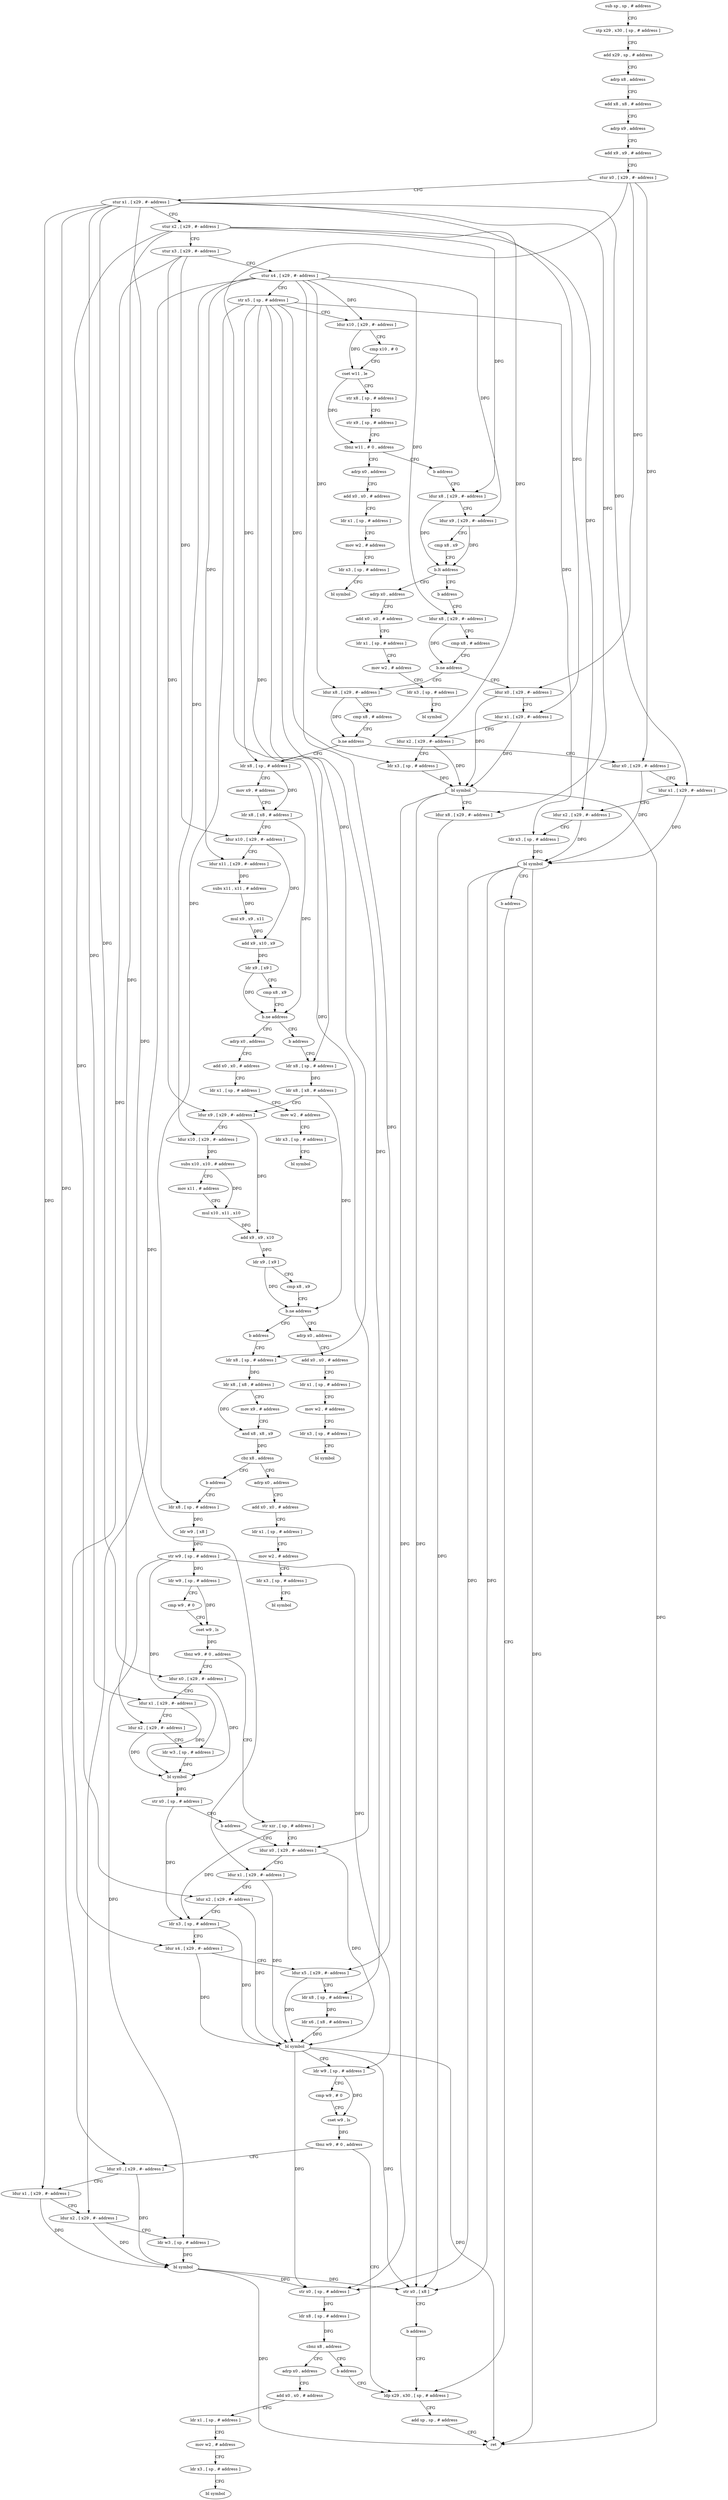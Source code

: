 digraph "func" {
"4264116" [label = "sub sp , sp , # address" ]
"4264120" [label = "stp x29 , x30 , [ sp , # address ]" ]
"4264124" [label = "add x29 , sp , # address" ]
"4264128" [label = "adrp x8 , address" ]
"4264132" [label = "add x8 , x8 , # address" ]
"4264136" [label = "adrp x9 , address" ]
"4264140" [label = "add x9 , x9 , # address" ]
"4264144" [label = "stur x0 , [ x29 , #- address ]" ]
"4264148" [label = "stur x1 , [ x29 , #- address ]" ]
"4264152" [label = "stur x2 , [ x29 , #- address ]" ]
"4264156" [label = "stur x3 , [ x29 , #- address ]" ]
"4264160" [label = "stur x4 , [ x29 , #- address ]" ]
"4264164" [label = "str x5 , [ sp , # address ]" ]
"4264168" [label = "ldur x10 , [ x29 , #- address ]" ]
"4264172" [label = "cmp x10 , # 0" ]
"4264176" [label = "cset w11 , le" ]
"4264180" [label = "str x8 , [ sp , # address ]" ]
"4264184" [label = "str x9 , [ sp , # address ]" ]
"4264188" [label = "tbnz w11 , # 0 , address" ]
"4264196" [label = "adrp x0 , address" ]
"4264192" [label = "b address" ]
"4264200" [label = "add x0 , x0 , # address" ]
"4264204" [label = "ldr x1 , [ sp , # address ]" ]
"4264208" [label = "mov w2 , # address" ]
"4264212" [label = "ldr x3 , [ sp , # address ]" ]
"4264216" [label = "bl symbol" ]
"4264220" [label = "ldur x8 , [ x29 , #- address ]" ]
"4264224" [label = "ldur x9 , [ x29 , #- address ]" ]
"4264228" [label = "cmp x8 , x9" ]
"4264232" [label = "b.lt address" ]
"4264240" [label = "adrp x0 , address" ]
"4264236" [label = "b address" ]
"4264244" [label = "add x0 , x0 , # address" ]
"4264248" [label = "ldr x1 , [ sp , # address ]" ]
"4264252" [label = "mov w2 , # address" ]
"4264256" [label = "ldr x3 , [ sp , # address ]" ]
"4264260" [label = "bl symbol" ]
"4264264" [label = "ldur x8 , [ x29 , #- address ]" ]
"4264268" [label = "cmp x8 , # address" ]
"4264272" [label = "b.ne address" ]
"4264308" [label = "ldur x8 , [ x29 , #- address ]" ]
"4264276" [label = "ldur x0 , [ x29 , #- address ]" ]
"4264312" [label = "cmp x8 , # address" ]
"4264316" [label = "b.ne address" ]
"4264344" [label = "ldr x8 , [ sp , # address ]" ]
"4264320" [label = "ldur x0 , [ x29 , #- address ]" ]
"4264280" [label = "ldur x1 , [ x29 , #- address ]" ]
"4264284" [label = "ldur x2 , [ x29 , #- address ]" ]
"4264288" [label = "ldr x3 , [ sp , # address ]" ]
"4264292" [label = "bl symbol" ]
"4264296" [label = "ldur x8 , [ x29 , #- address ]" ]
"4264300" [label = "str x0 , [ x8 ]" ]
"4264304" [label = "b address" ]
"4264708" [label = "ldp x29 , x30 , [ sp , # address ]" ]
"4264348" [label = "mov x9 , # address" ]
"4264352" [label = "ldr x8 , [ x8 , # address ]" ]
"4264356" [label = "ldur x10 , [ x29 , #- address ]" ]
"4264360" [label = "ldur x11 , [ x29 , #- address ]" ]
"4264364" [label = "subs x11 , x11 , # address" ]
"4264368" [label = "mul x9 , x9 , x11" ]
"4264372" [label = "add x9 , x10 , x9" ]
"4264376" [label = "ldr x9 , [ x9 ]" ]
"4264380" [label = "cmp x8 , x9" ]
"4264384" [label = "b.ne address" ]
"4264392" [label = "adrp x0 , address" ]
"4264388" [label = "b address" ]
"4264324" [label = "ldur x1 , [ x29 , #- address ]" ]
"4264328" [label = "ldur x2 , [ x29 , #- address ]" ]
"4264332" [label = "ldr x3 , [ sp , # address ]" ]
"4264336" [label = "bl symbol" ]
"4264340" [label = "b address" ]
"4264712" [label = "add sp , sp , # address" ]
"4264716" [label = "ret" ]
"4264396" [label = "add x0 , x0 , # address" ]
"4264400" [label = "ldr x1 , [ sp , # address ]" ]
"4264404" [label = "mov w2 , # address" ]
"4264408" [label = "ldr x3 , [ sp , # address ]" ]
"4264412" [label = "bl symbol" ]
"4264416" [label = "ldr x8 , [ sp , # address ]" ]
"4264420" [label = "ldr x8 , [ x8 , # address ]" ]
"4264424" [label = "ldur x9 , [ x29 , #- address ]" ]
"4264428" [label = "ldur x10 , [ x29 , #- address ]" ]
"4264432" [label = "subs x10 , x10 , # address" ]
"4264436" [label = "mov x11 , # address" ]
"4264440" [label = "mul x10 , x11 , x10" ]
"4264444" [label = "add x9 , x9 , x10" ]
"4264448" [label = "ldr x9 , [ x9 ]" ]
"4264452" [label = "cmp x8 , x9" ]
"4264456" [label = "b.ne address" ]
"4264464" [label = "adrp x0 , address" ]
"4264460" [label = "b address" ]
"4264468" [label = "add x0 , x0 , # address" ]
"4264472" [label = "ldr x1 , [ sp , # address ]" ]
"4264476" [label = "mov w2 , # address" ]
"4264480" [label = "ldr x3 , [ sp , # address ]" ]
"4264484" [label = "bl symbol" ]
"4264488" [label = "ldr x8 , [ sp , # address ]" ]
"4264492" [label = "ldr x8 , [ x8 , # address ]" ]
"4264496" [label = "mov x9 , # address" ]
"4264500" [label = "and x8 , x8 , x9" ]
"4264504" [label = "cbz x8 , address" ]
"4264512" [label = "adrp x0 , address" ]
"4264508" [label = "b address" ]
"4264516" [label = "add x0 , x0 , # address" ]
"4264520" [label = "ldr x1 , [ sp , # address ]" ]
"4264524" [label = "mov w2 , # address" ]
"4264528" [label = "ldr x3 , [ sp , # address ]" ]
"4264532" [label = "bl symbol" ]
"4264536" [label = "ldr x8 , [ sp , # address ]" ]
"4264540" [label = "ldr w9 , [ x8 ]" ]
"4264544" [label = "str w9 , [ sp , # address ]" ]
"4264548" [label = "ldr w9 , [ sp , # address ]" ]
"4264552" [label = "cmp w9 , # 0" ]
"4264556" [label = "cset w9 , ls" ]
"4264560" [label = "tbnz w9 , # 0 , address" ]
"4264592" [label = "str xzr , [ sp , # address ]" ]
"4264564" [label = "ldur x0 , [ x29 , #- address ]" ]
"4264596" [label = "ldur x0 , [ x29 , #- address ]" ]
"4264568" [label = "ldur x1 , [ x29 , #- address ]" ]
"4264572" [label = "ldur x2 , [ x29 , #- address ]" ]
"4264576" [label = "ldr w3 , [ sp , # address ]" ]
"4264580" [label = "bl symbol" ]
"4264584" [label = "str x0 , [ sp , # address ]" ]
"4264588" [label = "b address" ]
"4264648" [label = "ldur x0 , [ x29 , #- address ]" ]
"4264652" [label = "ldur x1 , [ x29 , #- address ]" ]
"4264656" [label = "ldur x2 , [ x29 , #- address ]" ]
"4264660" [label = "ldr w3 , [ sp , # address ]" ]
"4264664" [label = "bl symbol" ]
"4264668" [label = "str x0 , [ sp , # address ]" ]
"4264672" [label = "ldr x8 , [ sp , # address ]" ]
"4264676" [label = "cbnz x8 , address" ]
"4264684" [label = "adrp x0 , address" ]
"4264680" [label = "b address" ]
"4264600" [label = "ldur x1 , [ x29 , #- address ]" ]
"4264604" [label = "ldur x2 , [ x29 , #- address ]" ]
"4264608" [label = "ldr x3 , [ sp , # address ]" ]
"4264612" [label = "ldur x4 , [ x29 , #- address ]" ]
"4264616" [label = "ldur x5 , [ x29 , #- address ]" ]
"4264620" [label = "ldr x8 , [ sp , # address ]" ]
"4264624" [label = "ldr x6 , [ x8 , # address ]" ]
"4264628" [label = "bl symbol" ]
"4264632" [label = "ldr w9 , [ sp , # address ]" ]
"4264636" [label = "cmp w9 , # 0" ]
"4264640" [label = "cset w9 , ls" ]
"4264644" [label = "tbnz w9 , # 0 , address" ]
"4264688" [label = "add x0 , x0 , # address" ]
"4264692" [label = "ldr x1 , [ sp , # address ]" ]
"4264696" [label = "mov w2 , # address" ]
"4264700" [label = "ldr x3 , [ sp , # address ]" ]
"4264704" [label = "bl symbol" ]
"4264116" -> "4264120" [ label = "CFG" ]
"4264120" -> "4264124" [ label = "CFG" ]
"4264124" -> "4264128" [ label = "CFG" ]
"4264128" -> "4264132" [ label = "CFG" ]
"4264132" -> "4264136" [ label = "CFG" ]
"4264136" -> "4264140" [ label = "CFG" ]
"4264140" -> "4264144" [ label = "CFG" ]
"4264144" -> "4264148" [ label = "CFG" ]
"4264144" -> "4264276" [ label = "DFG" ]
"4264144" -> "4264320" [ label = "DFG" ]
"4264144" -> "4264596" [ label = "DFG" ]
"4264148" -> "4264152" [ label = "CFG" ]
"4264148" -> "4264280" [ label = "DFG" ]
"4264148" -> "4264296" [ label = "DFG" ]
"4264148" -> "4264324" [ label = "DFG" ]
"4264148" -> "4264564" [ label = "DFG" ]
"4264148" -> "4264568" [ label = "DFG" ]
"4264148" -> "4264600" [ label = "DFG" ]
"4264148" -> "4264648" [ label = "DFG" ]
"4264148" -> "4264652" [ label = "DFG" ]
"4264152" -> "4264156" [ label = "CFG" ]
"4264152" -> "4264220" [ label = "DFG" ]
"4264152" -> "4264284" [ label = "DFG" ]
"4264152" -> "4264328" [ label = "DFG" ]
"4264152" -> "4264572" [ label = "DFG" ]
"4264152" -> "4264604" [ label = "DFG" ]
"4264156" -> "4264160" [ label = "CFG" ]
"4264156" -> "4264356" [ label = "DFG" ]
"4264156" -> "4264424" [ label = "DFG" ]
"4264156" -> "4264612" [ label = "DFG" ]
"4264160" -> "4264164" [ label = "CFG" ]
"4264160" -> "4264168" [ label = "DFG" ]
"4264160" -> "4264224" [ label = "DFG" ]
"4264160" -> "4264264" [ label = "DFG" ]
"4264160" -> "4264308" [ label = "DFG" ]
"4264160" -> "4264360" [ label = "DFG" ]
"4264160" -> "4264428" [ label = "DFG" ]
"4264160" -> "4264616" [ label = "DFG" ]
"4264160" -> "4264656" [ label = "DFG" ]
"4264164" -> "4264168" [ label = "CFG" ]
"4264164" -> "4264288" [ label = "DFG" ]
"4264164" -> "4264344" [ label = "DFG" ]
"4264164" -> "4264332" [ label = "DFG" ]
"4264164" -> "4264416" [ label = "DFG" ]
"4264164" -> "4264488" [ label = "DFG" ]
"4264164" -> "4264536" [ label = "DFG" ]
"4264164" -> "4264620" [ label = "DFG" ]
"4264168" -> "4264172" [ label = "CFG" ]
"4264168" -> "4264176" [ label = "DFG" ]
"4264172" -> "4264176" [ label = "CFG" ]
"4264176" -> "4264180" [ label = "CFG" ]
"4264176" -> "4264188" [ label = "DFG" ]
"4264180" -> "4264184" [ label = "CFG" ]
"4264184" -> "4264188" [ label = "CFG" ]
"4264188" -> "4264196" [ label = "CFG" ]
"4264188" -> "4264192" [ label = "CFG" ]
"4264196" -> "4264200" [ label = "CFG" ]
"4264192" -> "4264220" [ label = "CFG" ]
"4264200" -> "4264204" [ label = "CFG" ]
"4264204" -> "4264208" [ label = "CFG" ]
"4264208" -> "4264212" [ label = "CFG" ]
"4264212" -> "4264216" [ label = "CFG" ]
"4264220" -> "4264224" [ label = "CFG" ]
"4264220" -> "4264232" [ label = "DFG" ]
"4264224" -> "4264228" [ label = "CFG" ]
"4264224" -> "4264232" [ label = "DFG" ]
"4264228" -> "4264232" [ label = "CFG" ]
"4264232" -> "4264240" [ label = "CFG" ]
"4264232" -> "4264236" [ label = "CFG" ]
"4264240" -> "4264244" [ label = "CFG" ]
"4264236" -> "4264264" [ label = "CFG" ]
"4264244" -> "4264248" [ label = "CFG" ]
"4264248" -> "4264252" [ label = "CFG" ]
"4264252" -> "4264256" [ label = "CFG" ]
"4264256" -> "4264260" [ label = "CFG" ]
"4264264" -> "4264268" [ label = "CFG" ]
"4264264" -> "4264272" [ label = "DFG" ]
"4264268" -> "4264272" [ label = "CFG" ]
"4264272" -> "4264308" [ label = "CFG" ]
"4264272" -> "4264276" [ label = "CFG" ]
"4264308" -> "4264312" [ label = "CFG" ]
"4264308" -> "4264316" [ label = "DFG" ]
"4264276" -> "4264280" [ label = "CFG" ]
"4264276" -> "4264292" [ label = "DFG" ]
"4264312" -> "4264316" [ label = "CFG" ]
"4264316" -> "4264344" [ label = "CFG" ]
"4264316" -> "4264320" [ label = "CFG" ]
"4264344" -> "4264348" [ label = "CFG" ]
"4264344" -> "4264352" [ label = "DFG" ]
"4264320" -> "4264324" [ label = "CFG" ]
"4264320" -> "4264336" [ label = "DFG" ]
"4264280" -> "4264284" [ label = "CFG" ]
"4264280" -> "4264292" [ label = "DFG" ]
"4264284" -> "4264288" [ label = "CFG" ]
"4264284" -> "4264292" [ label = "DFG" ]
"4264288" -> "4264292" [ label = "DFG" ]
"4264292" -> "4264296" [ label = "CFG" ]
"4264292" -> "4264300" [ label = "DFG" ]
"4264292" -> "4264716" [ label = "DFG" ]
"4264292" -> "4264668" [ label = "DFG" ]
"4264296" -> "4264300" [ label = "DFG" ]
"4264300" -> "4264304" [ label = "CFG" ]
"4264304" -> "4264708" [ label = "CFG" ]
"4264708" -> "4264712" [ label = "CFG" ]
"4264348" -> "4264352" [ label = "CFG" ]
"4264352" -> "4264356" [ label = "CFG" ]
"4264352" -> "4264384" [ label = "DFG" ]
"4264356" -> "4264360" [ label = "CFG" ]
"4264356" -> "4264372" [ label = "DFG" ]
"4264360" -> "4264364" [ label = "DFG" ]
"4264364" -> "4264368" [ label = "DFG" ]
"4264368" -> "4264372" [ label = "DFG" ]
"4264372" -> "4264376" [ label = "DFG" ]
"4264376" -> "4264380" [ label = "CFG" ]
"4264376" -> "4264384" [ label = "DFG" ]
"4264380" -> "4264384" [ label = "CFG" ]
"4264384" -> "4264392" [ label = "CFG" ]
"4264384" -> "4264388" [ label = "CFG" ]
"4264392" -> "4264396" [ label = "CFG" ]
"4264388" -> "4264416" [ label = "CFG" ]
"4264324" -> "4264328" [ label = "CFG" ]
"4264324" -> "4264336" [ label = "DFG" ]
"4264328" -> "4264332" [ label = "CFG" ]
"4264328" -> "4264336" [ label = "DFG" ]
"4264332" -> "4264336" [ label = "DFG" ]
"4264336" -> "4264340" [ label = "CFG" ]
"4264336" -> "4264300" [ label = "DFG" ]
"4264336" -> "4264716" [ label = "DFG" ]
"4264336" -> "4264668" [ label = "DFG" ]
"4264340" -> "4264708" [ label = "CFG" ]
"4264712" -> "4264716" [ label = "CFG" ]
"4264396" -> "4264400" [ label = "CFG" ]
"4264400" -> "4264404" [ label = "CFG" ]
"4264404" -> "4264408" [ label = "CFG" ]
"4264408" -> "4264412" [ label = "CFG" ]
"4264416" -> "4264420" [ label = "DFG" ]
"4264420" -> "4264424" [ label = "CFG" ]
"4264420" -> "4264456" [ label = "DFG" ]
"4264424" -> "4264428" [ label = "CFG" ]
"4264424" -> "4264444" [ label = "DFG" ]
"4264428" -> "4264432" [ label = "DFG" ]
"4264432" -> "4264436" [ label = "CFG" ]
"4264432" -> "4264440" [ label = "DFG" ]
"4264436" -> "4264440" [ label = "CFG" ]
"4264440" -> "4264444" [ label = "DFG" ]
"4264444" -> "4264448" [ label = "DFG" ]
"4264448" -> "4264452" [ label = "CFG" ]
"4264448" -> "4264456" [ label = "DFG" ]
"4264452" -> "4264456" [ label = "CFG" ]
"4264456" -> "4264464" [ label = "CFG" ]
"4264456" -> "4264460" [ label = "CFG" ]
"4264464" -> "4264468" [ label = "CFG" ]
"4264460" -> "4264488" [ label = "CFG" ]
"4264468" -> "4264472" [ label = "CFG" ]
"4264472" -> "4264476" [ label = "CFG" ]
"4264476" -> "4264480" [ label = "CFG" ]
"4264480" -> "4264484" [ label = "CFG" ]
"4264488" -> "4264492" [ label = "DFG" ]
"4264492" -> "4264496" [ label = "CFG" ]
"4264492" -> "4264500" [ label = "DFG" ]
"4264496" -> "4264500" [ label = "CFG" ]
"4264500" -> "4264504" [ label = "DFG" ]
"4264504" -> "4264512" [ label = "CFG" ]
"4264504" -> "4264508" [ label = "CFG" ]
"4264512" -> "4264516" [ label = "CFG" ]
"4264508" -> "4264536" [ label = "CFG" ]
"4264516" -> "4264520" [ label = "CFG" ]
"4264520" -> "4264524" [ label = "CFG" ]
"4264524" -> "4264528" [ label = "CFG" ]
"4264528" -> "4264532" [ label = "CFG" ]
"4264536" -> "4264540" [ label = "DFG" ]
"4264540" -> "4264544" [ label = "DFG" ]
"4264544" -> "4264548" [ label = "DFG" ]
"4264544" -> "4264576" [ label = "DFG" ]
"4264544" -> "4264632" [ label = "DFG" ]
"4264544" -> "4264660" [ label = "DFG" ]
"4264548" -> "4264552" [ label = "CFG" ]
"4264548" -> "4264556" [ label = "DFG" ]
"4264552" -> "4264556" [ label = "CFG" ]
"4264556" -> "4264560" [ label = "DFG" ]
"4264560" -> "4264592" [ label = "CFG" ]
"4264560" -> "4264564" [ label = "CFG" ]
"4264592" -> "4264596" [ label = "CFG" ]
"4264592" -> "4264608" [ label = "DFG" ]
"4264564" -> "4264568" [ label = "CFG" ]
"4264564" -> "4264580" [ label = "DFG" ]
"4264596" -> "4264600" [ label = "CFG" ]
"4264596" -> "4264628" [ label = "DFG" ]
"4264568" -> "4264572" [ label = "CFG" ]
"4264568" -> "4264580" [ label = "DFG" ]
"4264572" -> "4264576" [ label = "CFG" ]
"4264572" -> "4264580" [ label = "DFG" ]
"4264576" -> "4264580" [ label = "DFG" ]
"4264580" -> "4264584" [ label = "DFG" ]
"4264584" -> "4264588" [ label = "CFG" ]
"4264584" -> "4264608" [ label = "DFG" ]
"4264588" -> "4264596" [ label = "CFG" ]
"4264648" -> "4264652" [ label = "CFG" ]
"4264648" -> "4264664" [ label = "DFG" ]
"4264652" -> "4264656" [ label = "CFG" ]
"4264652" -> "4264664" [ label = "DFG" ]
"4264656" -> "4264660" [ label = "CFG" ]
"4264656" -> "4264664" [ label = "DFG" ]
"4264660" -> "4264664" [ label = "DFG" ]
"4264664" -> "4264668" [ label = "DFG" ]
"4264664" -> "4264300" [ label = "DFG" ]
"4264664" -> "4264716" [ label = "DFG" ]
"4264668" -> "4264672" [ label = "DFG" ]
"4264672" -> "4264676" [ label = "DFG" ]
"4264676" -> "4264684" [ label = "CFG" ]
"4264676" -> "4264680" [ label = "CFG" ]
"4264684" -> "4264688" [ label = "CFG" ]
"4264680" -> "4264708" [ label = "CFG" ]
"4264600" -> "4264604" [ label = "CFG" ]
"4264600" -> "4264628" [ label = "DFG" ]
"4264604" -> "4264608" [ label = "CFG" ]
"4264604" -> "4264628" [ label = "DFG" ]
"4264608" -> "4264612" [ label = "CFG" ]
"4264608" -> "4264628" [ label = "DFG" ]
"4264612" -> "4264616" [ label = "CFG" ]
"4264612" -> "4264628" [ label = "DFG" ]
"4264616" -> "4264620" [ label = "CFG" ]
"4264616" -> "4264628" [ label = "DFG" ]
"4264620" -> "4264624" [ label = "DFG" ]
"4264624" -> "4264628" [ label = "DFG" ]
"4264628" -> "4264632" [ label = "CFG" ]
"4264628" -> "4264300" [ label = "DFG" ]
"4264628" -> "4264716" [ label = "DFG" ]
"4264628" -> "4264668" [ label = "DFG" ]
"4264632" -> "4264636" [ label = "CFG" ]
"4264632" -> "4264640" [ label = "DFG" ]
"4264636" -> "4264640" [ label = "CFG" ]
"4264640" -> "4264644" [ label = "DFG" ]
"4264644" -> "4264708" [ label = "CFG" ]
"4264644" -> "4264648" [ label = "CFG" ]
"4264688" -> "4264692" [ label = "CFG" ]
"4264692" -> "4264696" [ label = "CFG" ]
"4264696" -> "4264700" [ label = "CFG" ]
"4264700" -> "4264704" [ label = "CFG" ]
}
